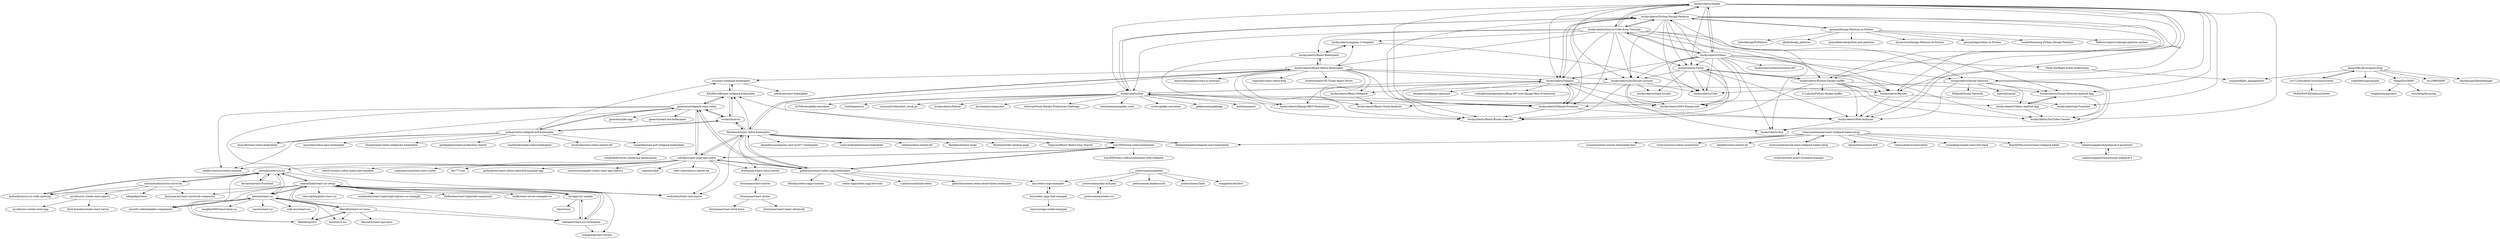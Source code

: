 digraph G {
"buckyroberts/Spider" -> "buckyroberts/Python-Design-Patterns"
"buckyroberts/Spider" -> "buckyroberts/Source-Code-from-Tutorials"
"buckyroberts/Spider" -> "buckyroberts/Viberr"
"buckyroberts/Spider" -> "buckyroberts/Ella"
"buckyroberts/Spider" -> "buckyroberts/Turtle"
"buckyroberts/Spider" -> "buckyroberts/Vataxia"
"buckyroberts/Spider" -> "buckyroberts/Python-Packet-Sniffer"
"buckyroberts/Spider" -> "buckyroberts/Parsley"
"buckyroberts/Spider" -> "buckyroberts/Web-Analyzer"
"buckyroberts/Spider" -> "buckyroberts/Vataxia-Frontend"
"buckyroberts/Spider" -> "buckyroberts/JavaScript-Lessons"
"buckyroberts/Spider" -> "buckyroberts/Social-Network"
"buckyroberts/Spider" -> "buckyroberts/pyTranslate"
"buckyroberts/Spider" -> "buckyroberts/Social-Network-Android-App"
"buckyroberts/Spider" -> "buckyroberts/YouTube-Crawler"
"buckyroberts/Social-Network" -> "buckyroberts/Social-Network-Android-App"
"buckyroberts/Social-Network" -> "buckyroberts/Chat"
"buckyroberts/Social-Network" -> "tinywall/social"
"buckyroberts/Social-Network" -> "buckyroberts/YouTube-Crawler"
"buckyroberts/Social-Network" -> "HSJared/Social-Network" ["e"=1]
"buckyroberts/Social-Network" -> "buckyroberts/Videos-Android-App"
"buckyroberts/Social-Network" -> "buckyroberts/Ava"
"buckyroberts/Social-Network" -> "buckyroberts/Web-Analyzer"
"ZemelZhu/MMS" -> "nisicheng/Invoicing"
"ZemelZhu/MMS" -> "tenglely/baseproject"
"buckyroberts/React-Boilerplate" -> "buckyroberts/React-Router-Lessons"
"buckyroberts/React-Boilerplate" -> "buckyroberts/React-Redux-Boilerplate"
"buckyroberts/React-Boilerplate" -> "buckyroberts/angular-2-template"
"joshwcomeau/panther" -> "joshwcomeau/key-and-pad"
"joshwcomeau/panther" -> "joshwcomeau/tinkersynth"
"joshwcomeau/panther" -> "joshwcomeau/Tello"
"joshwcomeau/panther" -> "eanplatter/enclave" ["e"=1]
"joshwcomeau/panther" -> "kuy/redux-saga-examples"
"gennad/Design-Patterns-in-Python" -> "buckyroberts/Python-Design-Patterns"
"gennad/Design-Patterns-in-Python" -> "davidcorne/Design-Patterns-In-Python"
"gennad/Design-Patterns-in-Python" -> "gennad/Algorithms-in-Python"
"gennad/Design-Patterns-in-Python" -> "cundi/Mastering.Python.Design.Patterns" ["e"=1]
"gennad/Design-Patterns-in-Python" -> "RefactoringGuru/design-patterns-python" ["e"=1]
"gennad/Design-Patterns-in-Python" -> "tylerlaberge/PyPattyrn" ["e"=1]
"gennad/Design-Patterns-in-Python" -> "pkolt/design_patterns" ["e"=1]
"gennad/Design-Patterns-in-Python" -> "quantifiedcode/python-anti-patterns" ["e"=1]
"buckyroberts/React-Redux-Boilerplate" -> "buckyroberts/React-Boilerplate"
"buckyroberts/React-Redux-Boilerplate" -> "learncodeacademy/react-js-tutorials" ["e"=1]
"buckyroberts/React-Redux-Boilerplate" -> "buckyroberts/JavaScript-Lessons"
"buckyroberts/React-Redux-Boilerplate" -> "buckyroberts/React-Router-Lessons"
"buckyroberts/React-Redux-Boilerplate" -> "buckyroberts/React-Stock-Analyzer"
"buckyroberts/React-Redux-Boilerplate" -> "iroy2000/react-redux-boilerplate"
"buckyroberts/React-Redux-Boilerplate" -> "buckyroberts/Django-REST-Boilerplate"
"buckyroberts/React-Redux-Boilerplate" -> "buckyroberts/angular-2-template"
"buckyroberts/React-Redux-Boilerplate" -> "buckyroberts/React-Webpack"
"buckyroberts/React-Redux-Boilerplate" -> "buckyroberts/Vataxia-Frontend"
"buckyroberts/React-Redux-Boilerplate" -> "buckyroberts/Vataxia"
"buckyroberts/React-Redux-Boilerplate" -> "rajaraodv/react-redux-blog" ["e"=1]
"buckyroberts/React-Redux-Boilerplate" -> "flexdinesh/react-redux-boilerplate"
"buckyroberts/React-Redux-Boilerplate" -> "bradwestfall/CSS-Tricks-React-Series" ["e"=1]
"buckyroberts/React-Redux-Boilerplate" -> "srn/react-webpack-boilerplate"
"buckyroberts/Turtle" -> "buckyroberts/AWS-Playground"
"buckyroberts/Turtle" -> "buckyroberts/React-Router-Lessons"
"buckyroberts/Turtle" -> "buckyroberts/Shell-Scripts"
"buckyroberts/Turtle" -> "buckyroberts/Python-Packet-Sniffer"
"buckyroberts/Turtle" -> "buckyroberts/JavaScript-Lessons"
"buckyroberts/Turtle" -> "buckyroberts/Web-Analyzer"
"buckyroberts/Turtle" -> "buckyroberts/Chat"
"rwieruch/minimal-react-webpack-babel-setup" -> "rwieruch/advanced-react-webpack-babel-setup"
"rwieruch/minimal-react-webpack-babel-setup" -> "leonardomso/react-bolt"
"rwieruch/minimal-react-webpack-babel-setup" -> "rwieruch/favesound-redux" ["e"=1]
"rwieruch/minimal-react-webpack-babel-setup" -> "crsandeep/simple-react-full-stack" ["e"=1]
"rwieruch/minimal-react-webpack-babel-setup" -> "HashemKhalifa/webpack-react-boilerplate"
"rwieruch/minimal-react-webpack-babel-setup" -> "ReactJSResources/react-webpack-babel"
"rwieruch/minimal-react-webpack-babel-setup" -> "valentinogagliardi/webpack-4-quickstart"
"rwieruch/minimal-react-webpack-babel-setup" -> "esausilva/react-starter-boilerplate-hmr"
"rwieruch/minimal-react-webpack-babel-setup" -> "rwieruch/react-redux-soundcloud" ["e"=1]
"rwieruch/minimal-react-webpack-babel-setup" -> "adeelibr/react-starter-kit"
"buckyroberts/Python-Packet-Sniffer" -> "buckyroberts/Web-Analyzer"
"buckyroberts/Python-Packet-Sniffer" -> "buckyroberts/Videos-Android-App"
"buckyroberts/Python-Packet-Sniffer" -> "buckyroberts/Parsley"
"buckyroberts/Python-Packet-Sniffer" -> "O-Luhishi/Python-Packet-Sniffer"
"buckyroberts/Python-Packet-Sniffer" -> "buckyroberts/Social-Network-Android-App"
"buckyroberts/Python-Packet-Sniffer" -> "buckyroberts/YouTube-Crawler"
"buckyroberts/Python-Packet-Sniffer" -> "buckyroberts/React-Router-Lessons"
"buckyroberts/Python-Packet-Sniffer" -> "buckyroberts/Turtle"
"buckyroberts/Ella" -> "buckyroberts/Vataxia"
"buckyroberts/Ella" -> "gekkowarez/gekkoga" ["e"=1]
"buckyroberts/Ella" -> "buckyroberts/Django-REST-Boilerplate"
"buckyroberts/Ella" -> "buckyroberts/Vataxia-Frontend"
"buckyroberts/Ella" -> "buckyroberts/Python-Design-Patterns"
"buckyroberts/Ella" -> "buckyroberts/AWS-Playground"
"buckyroberts/Ella" -> "miti0/mosquito" ["e"=1]
"buckyroberts/Ella" -> "SirTificate/gekko-neuralnet" ["e"=1]
"buckyroberts/Ella" -> "Gab0/japonicus" ["e"=1]
"buckyroberts/Ella" -> "ciurana2016/predict_stock_py" ["e"=1]
"buckyroberts/Ella" -> "buckyroberts/Falcon"
"buckyroberts/Ella" -> "krystianity/coinpusher" ["e"=1]
"buckyroberts/Ella" -> "Avhirup/Stock-Market-Prediction-Challenge" ["e"=1]
"buckyroberts/Ella" -> "tommiehansen/gekko_tools" ["e"=1]
"buckyroberts/Ella" -> "zschro/gekko-neuralnet" ["e"=1]
"cereallarceny/cra-ssr" -> "davnicwil/react-frontload"
"cereallarceny/cra-ssr" -> "andreiduca/cra-ssr-code-splitting"
"cereallarceny/cra-ssr" -> "antonybudianto/cra-universal"
"cereallarceny/cra-ssr" -> "manuelbieh/react-ssr-setup"
"cereallarceny/cra-ssr" -> "hiroppy/ssr-sample"
"cereallarceny/cra-ssr" -> "alexnm/react-ssr"
"cereallarceny/cra-ssr" -> "smooth-code/loadable-components" ["e"=1]
"buckyroberts/Vataxia-Frontend" -> "buckyroberts/Vataxia"
"buckyroberts/Vataxia-Frontend" -> "buckyroberts/Web-Analyzer"
"buckyroberts/Vataxia-Frontend" -> "buckyroberts/React-Router-Lessons"
"buckyroberts/Vataxia-Frontend" -> "buckyroberts/Ella"
"workco/marvin" -> "nicksp/redux-webpack-es6-boilerplate"
"workco/marvin" -> "KleoPetroff/react-webpack-boilerplate"
"workco/marvin" -> "jpsierens/webpack-react-redux"
"workco/marvin" -> "flexdinesh/react-redux-boilerplate"
"notrab/create-react-app-redux" -> "iroy2000/react-redux-boilerplate"
"notrab/create-react-app-redux" -> "gilbarbara/react-redux-saga-boilerplate"
"notrab/create-react-app-redux" -> "flexdinesh/react-redux-boilerplate"
"notrab/create-react-app-redux" -> "wellyshen/react-cool-starter" ["e"=1]
"notrab/create-react-app-redux" -> "drminnaar/react-redux-starter"
"notrab/create-react-app-redux" -> "esausilva/example-create-react-app-express" ["e"=1]
"notrab/create-react-app-redux" -> "cereallarceny/cra-ssr"
"notrab/create-react-app-redux" -> "jpsierens/webpack-react-redux"
"notrab/create-react-app-redux" -> "supnate/rekit" ["e"=1]
"notrab/create-react-app-redux" -> "start-react/native-starter-kit" ["e"=1]
"notrab/create-react-app-redux" -> "catalin-luntraru/redux-minimal"
"notrab/create-react-app-redux" -> "resir014/react-redux-typescript-example" ["e"=1]
"notrab/create-react-app-redux" -> "supasate/connected-react-router" ["e"=1]
"notrab/create-react-app-redux" -> "Sly777/ran" ["e"=1]
"notrab/create-react-app-redux" -> "gothinkster/react-redux-realworld-example-app" ["e"=1]
"jpsierens/webpack-react-redux" -> "nicksp/redux-webpack-es6-boilerplate"
"jpsierens/webpack-react-redux" -> "KleoPetroff/react-webpack-boilerplate"
"jpsierens/webpack-react-redux" -> "catalin-luntraru/redux-minimal"
"jpsierens/webpack-react-redux" -> "workco/marvin"
"jpsierens/webpack-react-redux" -> "gilbarbara/react-redux-saga-boilerplate"
"jpsierens/webpack-react-redux" -> "kriasoft/react-static-boilerplate" ["e"=1]
"jpsierens/webpack-react-redux" -> "jpsierens/todo-app"
"jpsierens/webpack-react-redux" -> "notrab/create-react-app-redux"
"jpsierens/webpack-react-redux" -> "wellyshen/react-cool-starter" ["e"=1]
"jpsierens/webpack-react-redux" -> "gaearon/react-hot-boilerplate" ["e"=1]
"JamesZBL/db-hospital-drug" -> "csugulo/flight_management"
"JamesZBL/db-hospital-drug" -> "tys1998/DIMS"
"JamesZBL/db-hospital-drug" -> "davidliujian/HotelManage"
"JamesZBL/db-hospital-drug" -> "szr712/StudentCurriculumSystem"
"JamesZBL/db-hospital-drug" -> "ZemelZhu/MMS"
"JamesZBL/db-hospital-drug" -> "yoko008/yaopinguanli"
"szr712/StudentCurriculumSystem" -> "McFlyWYF/ExhibitionCenter"
"szr712/StudentCurriculumSystem" -> "JamesZBL/db-hospital-drug"
"joshwcomeau/redux-vcr" -> "joshwcomeau/key-and-pad"
"ilkeraltin/react-ssr-news" -> "ilkeraltin/react-spa-news"
"ilkeraltin/react-ssr-news" -> "mnsht/cra-ssr"
"ilkeraltin/react-ssr-news" -> "Rohitkrops/ssr"
"ilkeraltin/react-ssr-news" -> "alexnm/react-ssr"
"ilkeraltin/react-ssr-news" -> "cullenjett/react-ssr-boilerplate"
"ayroblu/ssr-create-react-app-v2" -> "ayroblu/ssr-create-react-app"
"ayroblu/ssr-create-react-app-v2" -> "kirill-konshin/create-react-server"
"kuy/redux-saga-chat-example" -> "kuy/redux-saga-examples"
"kuy/redux-saga-chat-example" -> "slava-lu/saga-socket-example"
"joshwcomeau/key-and-pad" -> "joshwcomeau/redux-vcr"
"kuy/redux-saga-examples" -> "kuy/redux-saga-chat-example"
"buckyroberts/Source-Code-from-Tutorials" -> "buckyroberts/Python-Design-Patterns"
"buckyroberts/Source-Code-from-Tutorials" -> "buckyroberts/Spider"
"buckyroberts/Source-Code-from-Tutorials" -> "buckyroberts/Viberr"
"buckyroberts/Source-Code-from-Tutorials" -> "buckyroberts/JavaScript-Lessons"
"buckyroberts/Source-Code-from-Tutorials" -> "buckyroberts/Ella"
"buckyroberts/Source-Code-from-Tutorials" -> "buckyroberts/Vataxia"
"buckyroberts/Source-Code-from-Tutorials" -> "buckyroberts/Python-Packet-Sniffer"
"buckyroberts/Source-Code-from-Tutorials" -> "buckyroberts/Turtle"
"buckyroberts/Source-Code-from-Tutorials" -> "buckyroberts/React-Redux-Boilerplate"
"buckyroberts/Source-Code-from-Tutorials" -> "buckyroberts/angular-2-template"
"buckyroberts/Source-Code-from-Tutorials" -> "buckyroberts/Parsley"
"buckyroberts/Source-Code-from-Tutorials" -> "buckyroberts/Vataxia-Frontend"
"buckyroberts/Source-Code-from-Tutorials" -> "buckyroberts/React-Boilerplate"
"buckyroberts/Source-Code-from-Tutorials" -> "buckyroberts/Social-Network-Android-App"
"buckyroberts/Source-Code-from-Tutorials" -> "buckyroberts/Social-Network"
"buckyroberts/Viberr" -> "buckyroberts/Spider"
"buckyroberts/Viberr" -> "Shuai-Xie/flight-ticket-booksystem"
"buckyroberts/Viberr" -> "buckyroberts/Python-Design-Patterns"
"buckyroberts/Viberr" -> "buckyroberts/Parsley"
"buckyroberts/Viberr" -> "buckyroberts/Vataxia-Frontend"
"buckyroberts/Viberr" -> "buckyroberts/Vataxia"
"buckyroberts/Viberr" -> "buckyroberts/Source-Code-from-Tutorials"
"buckyroberts/Viberr" -> "buckyroberts/Turtle"
"buckyroberts/Viberr" -> "buckyroberts/AWS-Playground"
"buckyroberts/Viberr" -> "buckyroberts/Ava"
"buckyroberts/Viberr" -> "buckyroberts/JavaScript-Lessons"
"buckyroberts/Viberr" -> "buckyroberts/Social-Network"
"buckyroberts/Viberr" -> "buckyroberts/thenewboston-API"
"buckyroberts/Viberr" -> "buckyroberts/YouTube-Crawler"
"buckyroberts/Viberr" -> "buckyroberts/Chat"
"alexnm/react-ssr" -> "Rohitkrops/ssr"
"alexnm/react-ssr" -> "ilkeraltin/react-ssr-news"
"alexnm/react-ssr" -> "manuelbieh/react-ssr-setup"
"alexnm/react-ssr" -> "cullenjett/react-ssr-boilerplate"
"alexnm/react-ssr" -> "yangfan0095/react-koa2-ssr" ["e"=1]
"alexnm/react-ssr" -> "cereallarceny/cra-ssr"
"alexnm/react-ssr" -> "smooth-code/loadable-components" ["e"=1]
"alexnm/react-ssr" -> "mnsht/cra-ssr"
"alexnm/react-ssr" -> "oayres/react-ssr"
"alexnm/react-ssr" -> "code-mcx/react-ssr" ["e"=1]
"KleoPetroff/react-webpack-boilerplate" -> "srn/react-webpack-boilerplate"
"KleoPetroff/react-webpack-boilerplate" -> "workco/marvin"
"KleoPetroff/react-webpack-boilerplate" -> "jpsierens/webpack-react-redux"
"andreiduca/cra-ssr-code-splitting" -> "cereallarceny/cra-ssr"
"Shuai-Xie/flight-ticket-booksystem" -> "csugulo/flight_management"
"flexdinesh/react-redux-boilerplate" -> "iroy2000/react-redux-boilerplate"
"flexdinesh/react-redux-boilerplate" -> "notrab/create-react-app-redux"
"flexdinesh/react-redux-boilerplate" -> "gilbarbara/react-redux-saga-boilerplate"
"flexdinesh/react-redux-boilerplate" -> "danielfsousa/express-rest-es2017-boilerplate" ["e"=1]
"flexdinesh/react-redux-boilerplate" -> "react-boilerplate/react-boilerplate" ["e"=1]
"flexdinesh/react-redux-boilerplate" -> "workco/marvin"
"flexdinesh/react-redux-boilerplate" -> "wellyshen/react-cool-starter" ["e"=1]
"flexdinesh/react-redux-boilerplate" -> "drminnaar/react-redux-starter"
"flexdinesh/react-redux-boilerplate" -> "KleoPetroff/react-webpack-boilerplate"
"flexdinesh/react-redux-boilerplate" -> "reduxjs/redux-starter-kit" ["e"=1]
"flexdinesh/react-redux-boilerplate" -> "HashemKhalifa/webpack-react-boilerplate"
"flexdinesh/react-redux-boilerplate" -> "flexdinesh/react-socks"
"flexdinesh/react-redux-boilerplate" -> "flexdinesh/dev-landing-page" ["e"=1]
"flexdinesh/react-redux-boilerplate" -> "buckyroberts/React-Redux-Boilerplate"
"flexdinesh/react-redux-boilerplate" -> "Gigacore/React-Redux-Sass-Starter" ["e"=1]
"iroy2000/react-redux-boilerplate" -> "notrab/create-react-app-redux"
"iroy2000/react-redux-boilerplate" -> "iroy2000/react-reflux-boilerplate-with-webpack"
"iroy2000/react-redux-boilerplate" -> "gilbarbara/react-redux-saga-boilerplate"
"Rohitkrops/ssr" -> "alexnm/react-ssr"
"Rohitkrops/ssr" -> "ilkeraltin/react-ssr-news"
"buckyroberts/JavaScript-Lessons" -> "buckyroberts/Chat"
"buckyroberts/JavaScript-Lessons" -> "buckyroberts/React-Router-Lessons"
"buckyroberts/JavaScript-Lessons" -> "buckyroberts/Shell-Scripts"
"buckyroberts/JavaScript-Lessons" -> "buckyroberts/AWS-Playground"
"buckyroberts/JavaScript-Lessons" -> "buckyroberts/Ava"
"buckyroberts/JavaScript-Lessons" -> "buckyroberts/React-Webpack"
"srn/react-webpack-boilerplate" -> "KleoPetroff/react-webpack-boilerplate"
"srn/react-webpack-boilerplate" -> "petehunt/react-boilerplate" ["e"=1]
"buckyroberts/Parsley" -> "buckyroberts/Web-Analyzer"
"buckyroberts/Parsley" -> "buckyroberts/pyTranslate"
"buckyroberts/Parsley" -> "buckyroberts/React-Stock-Analyzer"
"buckyroberts/angular-2-template" -> "buckyroberts/Chat"
"buckyroberts/angular-2-template" -> "buckyroberts/React-Boilerplate"
"antonybudianto/cra-universal" -> "cereallarceny/cra-ssr"
"antonybudianto/cra-universal" -> "ayroblu/ssr-create-react-app-v2"
"antonybudianto/cra-universal" -> "andreiduca/cra-ssr-code-splitting"
"antonybudianto/cra-universal" -> "tokopedia/treats"
"antonybudianto/cra-universal" -> "faceyspacey/react-universal-component" ["e"=1]
"buckyroberts/Python-Design-Patterns" -> "buckyroberts/Vataxia"
"buckyroberts/Python-Design-Patterns" -> "buckyroberts/Spider"
"buckyroberts/Python-Design-Patterns" -> "buckyroberts/JavaScript-Lessons"
"buckyroberts/Python-Design-Patterns" -> "buckyroberts/Web-Analyzer"
"buckyroberts/Python-Design-Patterns" -> "buckyroberts/Ella"
"buckyroberts/Python-Design-Patterns" -> "buckyroberts/Vataxia-Frontend"
"buckyroberts/Python-Design-Patterns" -> "buckyroberts/AWS-Playground"
"buckyroberts/Python-Design-Patterns" -> "gennad/Design-Patterns-in-Python"
"buckyroberts/Python-Design-Patterns" -> "buckyroberts/Parsley"
"buckyroberts/Python-Design-Patterns" -> "buckyroberts/Chat"
"buckyroberts/Python-Design-Patterns" -> "buckyroberts/Turtle"
"buckyroberts/Python-Design-Patterns" -> "buckyroberts/Source-Code-from-Tutorials"
"buckyroberts/Python-Design-Patterns" -> "buckyroberts/Ava"
"buckyroberts/Python-Design-Patterns" -> "buckyroberts/React-Router-Lessons"
"buckyroberts/Python-Design-Patterns" -> "buckyroberts/Python-Packet-Sniffer"
"buckyroberts/Vataxia" -> "buckyroberts/Vataxia-Frontend"
"buckyroberts/Vataxia" -> "dinoperovic/django-salesman" ["e"=1]
"buckyroberts/Vataxia" -> "buckyroberts/Ella"
"buckyroberts/Vataxia" -> "buckyroberts/Python-Design-Patterns"
"buckyroberts/Vataxia" -> "buckyroberts/Django-REST-Boilerplate"
"buckyroberts/Vataxia" -> "buckyroberts/Web-Analyzer"
"buckyroberts/Vataxia" -> "codingforentrepreneurs/Blog-API-with-Django-Rest-Framework" ["e"=1]
"buckyroberts/Vataxia" -> "buckyroberts/Parsley"
"buckyroberts/Vataxia" -> "buckyroberts/AWS-Playground"
"buckyroberts/Vataxia" -> "buckyroberts/React-Router-Lessons"
"valentinogagliardi/webpack-4-quickstart" -> "valentinogagliardi/awesome-webpack-4"
"buckyroberts/Videos-Android-App" -> "buckyroberts/Social-Network-Android-App"
"buckyroberts/Videos-Android-App" -> "buckyroberts/YouTube-Crawler"
"manuelbieh/react-ssr-setup" -> "cullenjett/react-ssr-boilerplate"
"manuelbieh/react-ssr-setup" -> "hiroppy/ssr-sample"
"manuelbieh/react-ssr-setup" -> "alexnm/react-ssr"
"manuelbieh/react-ssr-setup" -> "ilkeraltin/react-ssr-news"
"manuelbieh/react-ssr-setup" -> "Rohitkrops/ssr"
"manuelbieh/react-ssr-setup" -> "cereallarceny/cra-ssr"
"manuelbieh/react-ssr-setup" -> "rherwig/template-react-ssr"
"manuelbieh/react-ssr-setup" -> "andreiduca/cra-ssr-code-splitting"
"manuelbieh/react-ssr-setup" -> "weyheyhey/react-typescript-express-ssr-example"
"manuelbieh/react-ssr-setup" -> "wellyshen/react-cool-starter" ["e"=1]
"manuelbieh/react-ssr-setup" -> "theKashey/react-imported-component" ["e"=1]
"manuelbieh/react-ssr-setup" -> "styfle/react-server-example-tsx"
"manuelbieh/react-ssr-setup" -> "smooth-code/loadable-components" ["e"=1]
"manuelbieh/react-ssr-setup" -> "faceyspacey/react-universal-component" ["e"=1]
"manuelbieh/react-ssr-setup" -> "luangjokaj/react-fondue"
"hiroppy/ssr-sample" -> "cullenjett/react-ssr-boilerplate"
"hiroppy/ssr-sample" -> "manuelbieh/react-ssr-setup"
"hiroppy/ssr-sample" -> "uhyo/rocon" ["e"=1]
"HashemKhalifa/webpack-react-boilerplate" -> "KleoPetroff/react-webpack-boilerplate"
"nicksp/redux-webpack-es6-boilerplate" -> "jpsierens/webpack-react-redux"
"nicksp/redux-webpack-es6-boilerplate" -> "anorudes/redux-easy-boilerplate" ["e"=1]
"nicksp/redux-webpack-es6-boilerplate" -> "workco/marvin"
"nicksp/redux-webpack-es6-boilerplate" -> "Stanko/react-redux-webpack2-boilerplate"
"nicksp/redux-webpack-es6-boilerplate" -> "jaredpalmer/react-production-starter" ["e"=1]
"nicksp/redux-webpack-es6-boilerplate" -> "tsaiDavid/simple-redux-boilerplate" ["e"=1]
"nicksp/redux-webpack-es6-boilerplate" -> "kriasoft/react-static-boilerplate" ["e"=1]
"nicksp/redux-webpack-es6-boilerplate" -> "vasanthk/react-es6-webpack-boilerplate"
"nicksp/redux-webpack-es6-boilerplate" -> "catalin-luntraru/redux-minimal"
"nicksp/redux-webpack-es6-boilerplate" -> "davezuko/react-redux-starter-kit" ["e"=1]
"nicksp/redux-webpack-es6-boilerplate" -> "srn/react-webpack-boilerplate"
"buckyroberts/React-Webpack" -> "buckyroberts/React-Stock-Analyzer"
"cullenjett/react-ssr-boilerplate" -> "hiroppy/ssr-sample"
"cullenjett/react-ssr-boilerplate" -> "manuelbieh/react-ssr-setup"
"cullenjett/react-ssr-boilerplate" -> "luangjokaj/react-fondue"
"davnicwil/react-frontload" -> "cereallarceny/cra-ssr"
"drminnaar/react-redux-starter" -> "drminnaar/react-starter"
"valentinogagliardi/awesome-webpack-4" -> "valentinogagliardi/webpack-4-quickstart"
"rwieruch/advanced-react-webpack-babel-setup" -> "rwieruch/minimal-react-webpack-babel-setup"
"rwieruch/advanced-react-webpack-babel-setup" -> "rwieruch/react-micro-frontend-example"
"vasanthk/react-es6-webpack-boilerplate" -> "vasanthk/browser-rendering-optimization"
"drminnaar/react-clicker" -> "drminnaar/react-timer-advanced"
"drminnaar/react-clicker" -> "drminnaar/react-clock-basic"
"drminnaar/react-starter" -> "drminnaar/react-clicker"
"drminnaar/react-starter" -> "drminnaar/react-redux-starter"
"gilbarbara/react-redux-saga-boilerplate" -> "iroy2000/react-redux-boilerplate"
"gilbarbara/react-redux-saga-boilerplate" -> "notrab/create-react-app-redux"
"gilbarbara/react-redux-saga-boilerplate" -> "afitiskin/redux-saga-routines" ["e"=1]
"gilbarbara/react-redux-saga-boilerplate" -> "flexdinesh/react-redux-boilerplate"
"gilbarbara/react-redux-saga-boilerplate" -> "kuy/redux-saga-examples"
"gilbarbara/react-redux-saga-boilerplate" -> "redux-saga/redux-saga-devtools" ["e"=1]
"gilbarbara/react-redux-saga-boilerplate" -> "jpsierens/webpack-react-redux"
"gilbarbara/react-redux-saga-boilerplate" -> "r-park/soundcloud-redux" ["e"=1]
"gilbarbara/react-redux-saga-boilerplate" -> "gilbarbara/react-redux-observables-boilerplate"
"buckyroberts/Social-Network-Android-App" -> "buckyroberts/Videos-Android-App"
"buckyroberts/Social-Network-Android-App" -> "buckyroberts/YouTube-Crawler"
"buckyroberts/Web-Analyzer" -> "buckyroberts/Ava"
"buckyroberts/Spider" ["l"="25.627,-31.346"]
"buckyroberts/Python-Design-Patterns" ["l"="25.644,-31.335"]
"buckyroberts/Source-Code-from-Tutorials" ["l"="25.64,-31.313"]
"buckyroberts/Viberr" ["l"="25.661,-31.366"]
"buckyroberts/Ella" ["l"="25.691,-31.334"]
"buckyroberts/Turtle" ["l"="25.664,-31.352"]
"buckyroberts/Vataxia" ["l"="25.668,-31.328"]
"buckyroberts/Python-Packet-Sniffer" ["l"="25.635,-31.366"]
"buckyroberts/Parsley" ["l"="25.623,-31.329"]
"buckyroberts/Web-Analyzer" ["l"="25.645,-31.349"]
"buckyroberts/Vataxia-Frontend" ["l"="25.669,-31.313"]
"buckyroberts/JavaScript-Lessons" ["l"="25.676,-31.339"]
"buckyroberts/Social-Network" ["l"="25.617,-31.366"]
"buckyroberts/pyTranslate" ["l"="25.599,-31.337"]
"buckyroberts/Social-Network-Android-App" ["l"="25.604,-31.358"]
"buckyroberts/YouTube-Crawler" ["l"="25.623,-31.378"]
"buckyroberts/Chat" ["l"="25.656,-31.341"]
"tinywall/social" ["l"="25.583,-31.392"]
"HSJared/Social-Network" ["l"="-25.095,-19.739"]
"buckyroberts/Videos-Android-App" ["l"="25.6,-31.377"]
"buckyroberts/Ava" ["l"="25.648,-31.36"]
"ZemelZhu/MMS" ["l"="25.983,-31.428"]
"nisicheng/Invoicing" ["l"="26.009,-31.438"]
"tenglely/baseproject" ["l"="26.001,-31.417"]
"buckyroberts/React-Boilerplate" ["l"="25.68,-31.281"]
"buckyroberts/React-Router-Lessons" ["l"="25.682,-31.32"]
"buckyroberts/React-Redux-Boilerplate" ["l"="25.714,-31.281"]
"buckyroberts/angular-2-template" ["l"="25.659,-31.283"]
"joshwcomeau/panther" ["l"="25.652,-31.03"]
"joshwcomeau/key-and-pad" ["l"="25.593,-31.009"]
"joshwcomeau/tinkersynth" ["l"="25.678,-31.002"]
"joshwcomeau/Tello" ["l"="25.639,-30.991"]
"eanplatter/enclave" ["l"="28.397,-32.279"]
"kuy/redux-saga-examples" ["l"="25.715,-31.096"]
"gennad/Design-Patterns-in-Python" ["l"="25.568,-31.322"]
"davidcorne/Design-Patterns-In-Python" ["l"="25.521,-31.325"]
"gennad/Algorithms-in-Python" ["l"="25.544,-31.31"]
"cundi/Mastering.Python.Design.Patterns" ["l"="16.077,5.99"]
"RefactoringGuru/design-patterns-python" ["l"="27.064,-21.344"]
"tylerlaberge/PyPattyrn" ["l"="22.9,3.913"]
"pkolt/design_patterns" ["l"="6.585,-24.011"]
"quantifiedcode/python-anti-patterns" ["l"="22.955,4.029"]
"learncodeacademy/react-js-tutorials" ["l"="25.646,-27.022"]
"buckyroberts/React-Stock-Analyzer" ["l"="25.676,-31.297"]
"iroy2000/react-redux-boilerplate" ["l"="25.771,-31.209"]
"buckyroberts/Django-REST-Boilerplate" ["l"="25.716,-31.314"]
"buckyroberts/React-Webpack" ["l"="25.698,-31.304"]
"rajaraodv/react-redux-blog" ["l"="25.519,-26.924"]
"flexdinesh/react-redux-boilerplate" ["l"="25.787,-31.23"]
"bradwestfall/CSS-Tricks-React-Series" ["l"="25.45,-26.985"]
"srn/react-webpack-boilerplate" ["l"="25.795,-31.275"]
"buckyroberts/AWS-Playground" ["l"="25.682,-31.353"]
"buckyroberts/Shell-Scripts" ["l"="25.694,-31.363"]
"rwieruch/minimal-react-webpack-babel-setup" ["l"="25.837,-31.442"]
"rwieruch/advanced-react-webpack-babel-setup" ["l"="25.863,-31.464"]
"leonardomso/react-bolt" ["l"="25.797,-31.475"]
"rwieruch/favesound-redux" ["l"="25.492,-26.948"]
"crsandeep/simple-react-full-stack" ["l"="24.418,-26.178"]
"HashemKhalifa/webpack-react-boilerplate" ["l"="25.822,-31.321"]
"ReactJSResources/react-webpack-babel" ["l"="25.877,-31.43"]
"valentinogagliardi/webpack-4-quickstart" ["l"="25.847,-31.503"]
"esausilva/react-starter-boilerplate-hmr" ["l"="25.799,-31.441"]
"rwieruch/react-redux-soundcloud" ["l"="25.428,-27.046"]
"adeelibr/react-starter-kit" ["l"="25.83,-31.476"]
"O-Luhishi/Python-Packet-Sniffer" ["l"="25.62,-31.405"]
"gekkowarez/gekkoga" ["l"="21.214,30.996"]
"miti0/mosquito" ["l"="21.153,31.01"]
"SirTificate/gekko-neuralnet" ["l"="21.201,31.014"]
"Gab0/japonicus" ["l"="21.21,31.021"]
"ciurana2016/predict_stock_py" ["l"="24.684,29.233"]
"buckyroberts/Falcon" ["l"="25.727,-31.351"]
"krystianity/coinpusher" ["l"="28.321,27.445"]
"Avhirup/Stock-Market-Prediction-Challenge" ["l"="24.722,29.229"]
"tommiehansen/gekko_tools" ["l"="21.221,31.015"]
"zschro/gekko-neuralnet" ["l"="21.198,31.002"]
"cereallarceny/cra-ssr" ["l"="25.965,-31.074"]
"davnicwil/react-frontload" ["l"="25.946,-31.096"]
"andreiduca/cra-ssr-code-splitting" ["l"="25.991,-31.066"]
"antonybudianto/cra-universal" ["l"="26.015,-31.091"]
"manuelbieh/react-ssr-setup" ["l"="25.973,-31.028"]
"hiroppy/ssr-sample" ["l"="25.953,-31.037"]
"alexnm/react-ssr" ["l"="26.005,-31.033"]
"smooth-code/loadable-components" ["l"="25.587,-26.372"]
"workco/marvin" ["l"="25.831,-31.242"]
"nicksp/redux-webpack-es6-boilerplate" ["l"="25.867,-31.243"]
"KleoPetroff/react-webpack-boilerplate" ["l"="25.819,-31.262"]
"jpsierens/webpack-react-redux" ["l"="25.834,-31.217"]
"notrab/create-react-app-redux" ["l"="25.829,-31.184"]
"gilbarbara/react-redux-saga-boilerplate" ["l"="25.789,-31.185"]
"wellyshen/react-cool-starter" ["l"="25.448,-26.625"]
"drminnaar/react-redux-starter" ["l"="25.81,-31.163"]
"esausilva/example-create-react-app-express" ["l"="24.482,-26.171"]
"supnate/rekit" ["l"="25.706,-26.42"]
"start-react/native-starter-kit" ["l"="25.027,-29.777"]
"catalin-luntraru/redux-minimal" ["l"="25.87,-31.203"]
"resir014/react-redux-typescript-example" ["l"="26.45,-24.981"]
"supasate/connected-react-router" ["l"="25.766,-26.525"]
"Sly777/ran" ["l"="29.968,-27.271"]
"gothinkster/react-redux-realworld-example-app" ["l"="19.535,1.499"]
"kriasoft/react-static-boilerplate" ["l"="25.495,-26.844"]
"jpsierens/todo-app" ["l"="25.815,-31.207"]
"gaearon/react-hot-boilerplate" ["l"="25.596,-26.88"]
"JamesZBL/db-hospital-drug" ["l"="25.934,-31.434"]
"csugulo/flight_management" ["l"="25.849,-31.408"]
"tys1998/DIMS" ["l"="25.944,-31.466"]
"davidliujian/HotelManage" ["l"="25.945,-31.416"]
"szr712/StudentCurriculumSystem" ["l"="25.96,-31.447"]
"yoko008/yaopinguanli" ["l"="25.924,-31.452"]
"McFlyWYF/ExhibitionCenter" ["l"="25.981,-31.464"]
"joshwcomeau/redux-vcr" ["l"="25.562,-30.994"]
"ilkeraltin/react-ssr-news" ["l"="26.02,-31.01"]
"ilkeraltin/react-spa-news" ["l"="26.044,-30.99"]
"mnsht/cra-ssr" ["l"="26.04,-31.017"]
"Rohitkrops/ssr" ["l"="26.003,-31.003"]
"cullenjett/react-ssr-boilerplate" ["l"="25.977,-31.01"]
"ayroblu/ssr-create-react-app-v2" ["l"="26.082,-31.099"]
"ayroblu/ssr-create-react-app" ["l"="26.116,-31.089"]
"kirill-konshin/create-react-server" ["l"="26.11,-31.119"]
"kuy/redux-saga-chat-example" ["l"="25.715,-31.069"]
"slava-lu/saga-socket-example" ["l"="25.724,-31.044"]
"Shuai-Xie/flight-ticket-booksystem" ["l"="25.759,-31.393"]
"buckyroberts/thenewboston-API" ["l"="25.671,-31.395"]
"yangfan0095/react-koa2-ssr" ["l"="11.045,-6.861"]
"oayres/react-ssr" ["l"="26.049,-31.04"]
"code-mcx/react-ssr" ["l"="11.231,-6.666"]
"danielfsousa/express-rest-es2017-boilerplate" ["l"="27.316,-35.718"]
"react-boilerplate/react-boilerplate" ["l"="26.003,-26.745"]
"reduxjs/redux-starter-kit" ["l"="25.769,-26.185"]
"flexdinesh/react-socks" ["l"="25.736,-31.186"]
"flexdinesh/dev-landing-page" ["l"="30.06,-24.804"]
"Gigacore/React-Redux-Sass-Starter" ["l"="27.362,-32.699"]
"iroy2000/react-reflux-boilerplate-with-webpack" ["l"="25.727,-31.214"]
"petehunt/react-boilerplate" ["l"="28.85,-32.009"]
"tokopedia/treats" ["l"="26.037,-31.117"]
"faceyspacey/react-universal-component" ["l"="25.368,-26.506"]
"dinoperovic/django-salesman" ["l"="25.516,-31.833"]
"codingforentrepreneurs/Blog-API-with-Django-Rest-Framework" ["l"="27.688,1.722"]
"valentinogagliardi/awesome-webpack-4" ["l"="25.851,-31.527"]
"rherwig/template-react-ssr" ["l"="25.926,-31.017"]
"weyheyhey/react-typescript-express-ssr-example" ["l"="25.945,-31.009"]
"theKashey/react-imported-component" ["l"="25.421,-26.397"]
"styfle/react-server-example-tsx" ["l"="25.975,-30.97"]
"luangjokaj/react-fondue" ["l"="25.958,-30.995"]
"uhyo/rocon" ["l"="-10.645,-23.815"]
"anorudes/redux-easy-boilerplate" ["l"="28.615,-32.015"]
"Stanko/react-redux-webpack2-boilerplate" ["l"="25.912,-31.237"]
"jaredpalmer/react-production-starter" ["l"="28.565,-32.007"]
"tsaiDavid/simple-redux-boilerplate" ["l"="28.581,-31.885"]
"vasanthk/react-es6-webpack-boilerplate" ["l"="25.928,-31.267"]
"davezuko/react-redux-starter-kit" ["l"="25.644,-26.91"]
"drminnaar/react-starter" ["l"="25.815,-31.134"]
"rwieruch/react-micro-frontend-example" ["l"="25.885,-31.483"]
"vasanthk/browser-rendering-optimization" ["l"="25.966,-31.278"]
"drminnaar/react-clicker" ["l"="25.818,-31.106"]
"drminnaar/react-timer-advanced" ["l"="25.83,-31.093"]
"drminnaar/react-clock-basic" ["l"="25.813,-31.087"]
"afitiskin/redux-saga-routines" ["l"="25.293,-26.709"]
"redux-saga/redux-saga-devtools" ["l"="25.191,-26.692"]
"r-park/soundcloud-redux" ["l"="24.122,-26.137"]
"gilbarbara/react-redux-observables-boilerplate" ["l"="25.768,-31.154"]
}